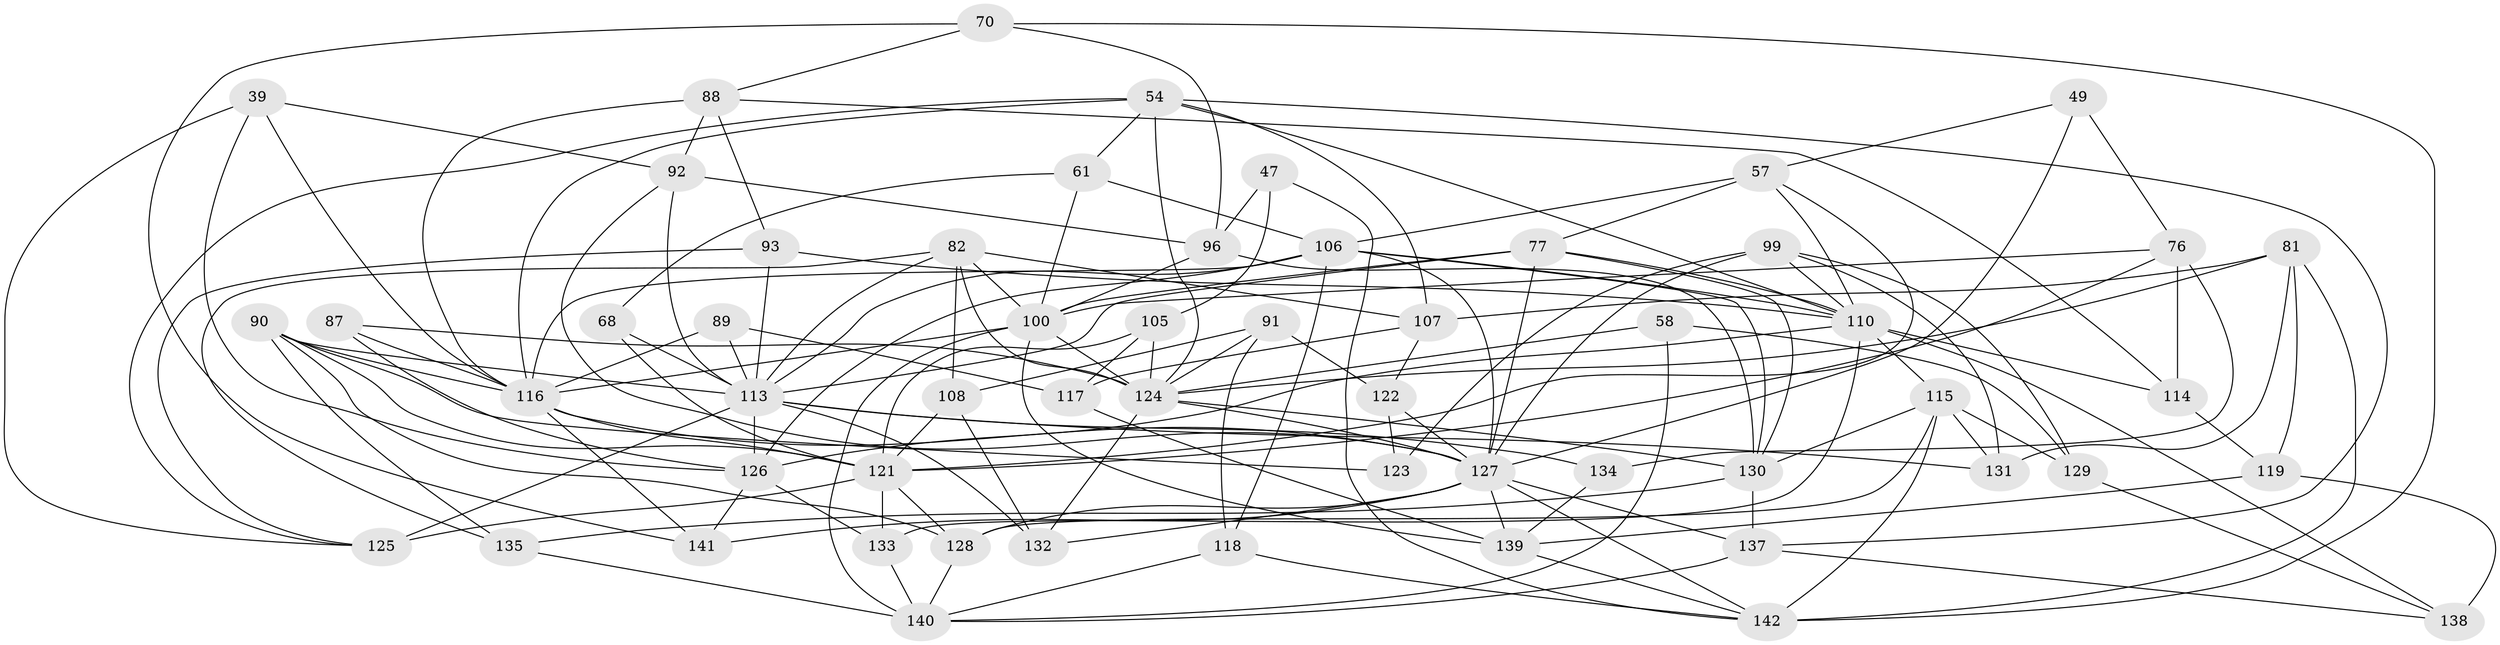 // original degree distribution, {4: 1.0}
// Generated by graph-tools (version 1.1) at 2025/01/03/04/25 22:01:01]
// undirected, 56 vertices, 154 edges
graph export_dot {
graph [start="1"]
  node [color=gray90,style=filled];
  39;
  47;
  49;
  54 [super="+42"];
  57 [super="+20"];
  58;
  61;
  68;
  70;
  76 [super="+59"];
  77 [super="+69"];
  81 [super="+2+71"];
  82 [super="+66"];
  87;
  88 [super="+13"];
  89;
  90 [super="+26+79"];
  91;
  92 [super="+46"];
  93 [super="+86"];
  96 [super="+43"];
  99 [super="+37"];
  100 [super="+62+41"];
  105;
  106 [super="+23+29+101"];
  107 [super="+103"];
  108;
  110 [super="+72"];
  113 [super="+10+55+22+97"];
  114;
  115 [super="+75+85"];
  116 [super="+112+102+74"];
  117;
  118;
  119 [super="+30"];
  121 [super="+34+50+73"];
  122;
  123;
  124 [super="+21+35+38+63"];
  125 [super="+36+94"];
  126 [super="+95"];
  127 [super="+44+109+64+111"];
  128 [super="+4"];
  129 [super="+9"];
  130 [super="+84"];
  131;
  132 [super="+33"];
  133 [super="+98"];
  134;
  135;
  137 [super="+120"];
  138;
  139 [super="+1+60"];
  140 [super="+56+136"];
  141 [super="+80"];
  142 [super="+104+65"];
  39 -- 125;
  39 -- 92;
  39 -- 116;
  39 -- 126;
  47 -- 105;
  47 -- 142;
  47 -- 96 [weight=2];
  49 -- 76;
  49 -- 57;
  49 -- 127 [weight=2];
  54 -- 137;
  54 -- 107 [weight=2];
  54 -- 61;
  54 -- 116;
  54 -- 124;
  54 -- 125;
  54 -- 110;
  57 -- 77;
  57 -- 121;
  57 -- 106 [weight=2];
  57 -- 110;
  58 -- 140;
  58 -- 129 [weight=2];
  58 -- 124;
  61 -- 106;
  61 -- 68;
  61 -- 100;
  68 -- 113 [weight=2];
  68 -- 121;
  70 -- 88;
  70 -- 96;
  70 -- 141;
  70 -- 142;
  76 -- 134 [weight=2];
  76 -- 114;
  76 -- 121;
  76 -- 100;
  77 -- 113;
  77 -- 127;
  77 -- 130;
  77 -- 100;
  77 -- 110;
  81 -- 131;
  81 -- 107;
  81 -- 142 [weight=2];
  81 -- 119 [weight=2];
  81 -- 124 [weight=2];
  82 -- 108;
  82 -- 135;
  82 -- 113 [weight=2];
  82 -- 107;
  82 -- 124;
  82 -- 100 [weight=2];
  87 -- 126;
  87 -- 116 [weight=2];
  87 -- 124;
  88 -- 114;
  88 -- 92 [weight=2];
  88 -- 93;
  88 -- 116;
  89 -- 117;
  89 -- 116 [weight=2];
  89 -- 113;
  90 -- 128 [weight=2];
  90 -- 123;
  90 -- 113;
  90 -- 116 [weight=2];
  90 -- 135;
  90 -- 121;
  91 -- 108;
  91 -- 118;
  91 -- 122;
  91 -- 124;
  92 -- 96;
  92 -- 113;
  92 -- 127;
  93 -- 113;
  93 -- 110 [weight=2];
  93 -- 125 [weight=2];
  96 -- 130;
  96 -- 100;
  99 -- 123 [weight=2];
  99 -- 131;
  99 -- 129;
  99 -- 127;
  99 -- 110;
  100 -- 139;
  100 -- 116 [weight=3];
  100 -- 140;
  100 -- 124;
  105 -- 117;
  105 -- 121;
  105 -- 124;
  106 -- 113 [weight=2];
  106 -- 126;
  106 -- 116;
  106 -- 118;
  106 -- 127 [weight=4];
  106 -- 110;
  106 -- 130;
  107 -- 122;
  107 -- 117;
  108 -- 132;
  108 -- 121;
  110 -- 114;
  110 -- 126;
  110 -- 133;
  110 -- 138;
  110 -- 115;
  113 -- 132 [weight=3];
  113 -- 134;
  113 -- 131;
  113 -- 126 [weight=4];
  113 -- 125 [weight=2];
  114 -- 119;
  115 -- 131;
  115 -- 129 [weight=2];
  115 -- 142 [weight=2];
  115 -- 128;
  115 -- 130;
  116 -- 141 [weight=2];
  116 -- 127 [weight=2];
  116 -- 121;
  117 -- 139;
  118 -- 142;
  118 -- 140;
  119 -- 139 [weight=2];
  119 -- 138;
  121 -- 133 [weight=2];
  121 -- 125 [weight=2];
  121 -- 128;
  122 -- 123;
  122 -- 127;
  124 -- 130;
  124 -- 132;
  124 -- 127;
  126 -- 141;
  126 -- 133;
  127 -- 139 [weight=2];
  127 -- 128;
  127 -- 132;
  127 -- 142 [weight=2];
  127 -- 141 [weight=2];
  127 -- 137;
  128 -- 140;
  129 -- 138;
  130 -- 135;
  130 -- 137 [weight=2];
  133 -- 140 [weight=2];
  134 -- 139;
  135 -- 140;
  137 -- 138;
  137 -- 140;
  139 -- 142;
}
